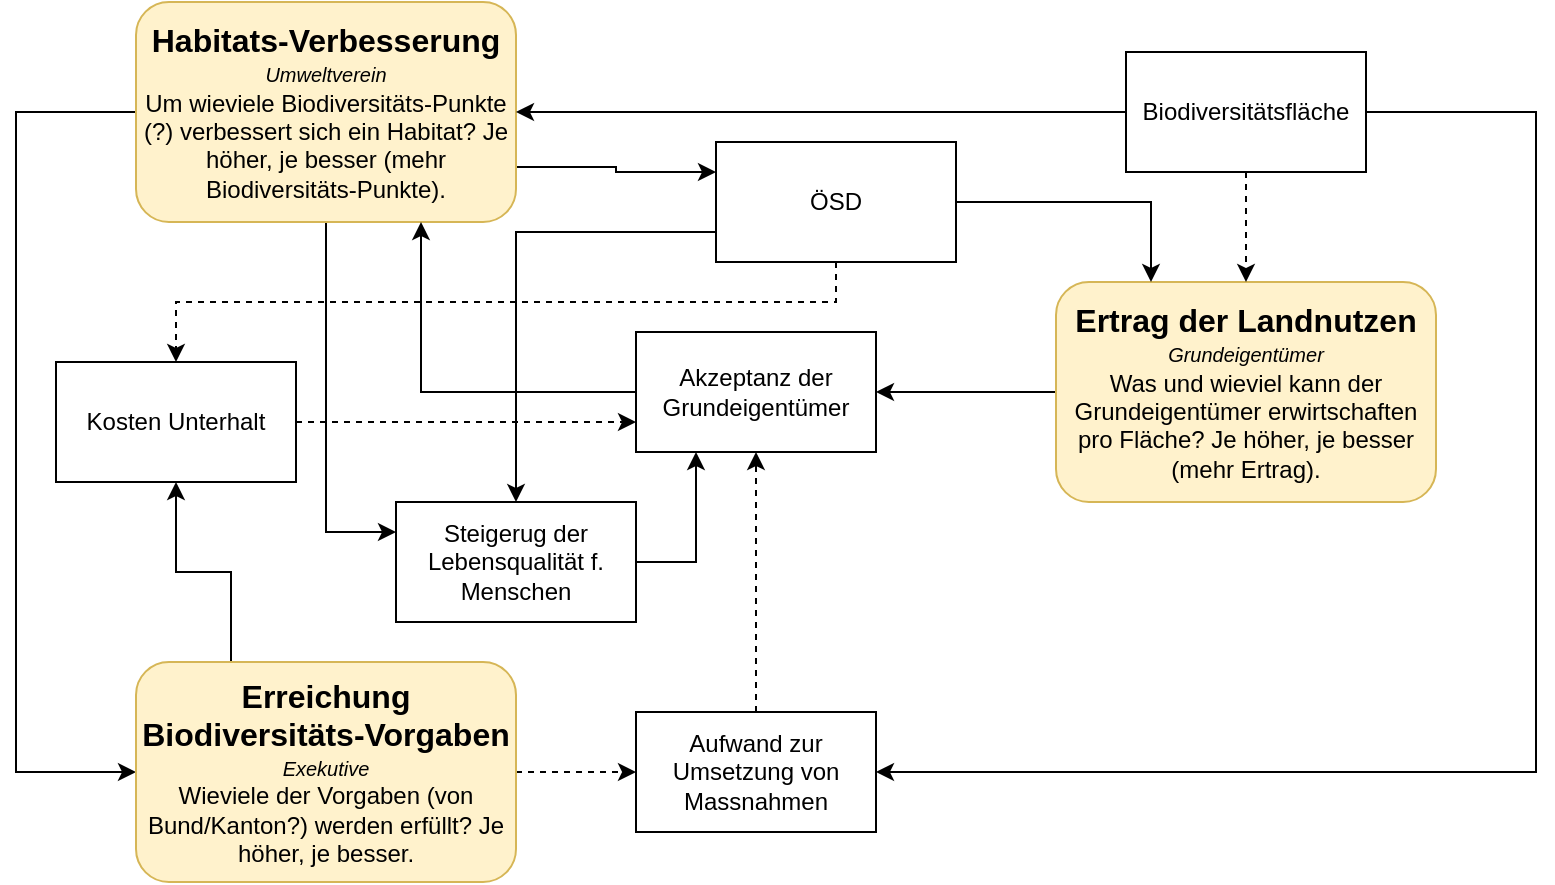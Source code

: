 <mxfile version="26.2.3">
  <diagram name="Page-1" id="kgKYdRAnwixixqKFMqlb">
    <mxGraphModel dx="788" dy="519" grid="1" gridSize="10" guides="1" tooltips="1" connect="1" arrows="1" fold="1" page="1" pageScale="1" pageWidth="850" pageHeight="1100" math="0" shadow="0">
      <root>
        <mxCell id="0" />
        <mxCell id="1" parent="0" />
        <mxCell id="MrkeKGCuMLqLnaOiC5iF-7" style="edgeStyle=orthogonalEdgeStyle;rounded=0;orthogonalLoop=1;jettySize=auto;html=1;entryX=1;entryY=0.5;entryDx=0;entryDy=0;" edge="1" parent="1" source="sEUJc0V9VYMRzwjmS536-1" target="MrkeKGCuMLqLnaOiC5iF-5">
          <mxGeometry relative="1" as="geometry" />
        </mxCell>
        <mxCell id="sEUJc0V9VYMRzwjmS536-1" value="&lt;b&gt;&lt;font style=&quot;font-size: 16px;&quot;&gt;Ertrag der Landnutzen&lt;/font&gt;&lt;/b&gt;&lt;div&gt;&lt;font size=&quot;1&quot;&gt;&lt;i&gt;Grundeigentümer&lt;/i&gt;&lt;/font&gt;&lt;br&gt;&lt;div&gt;Was und wieviel kann der Grundeigentümer erwirtschaften pro Fläche? Je höher, je besser (mehr Ertrag).&lt;/div&gt;&lt;/div&gt;" style="rounded=1;whiteSpace=wrap;html=1;fillColor=#fff2cc;strokeColor=#d6b656;" parent="1" vertex="1">
          <mxGeometry x="560" y="210" width="190" height="110" as="geometry" />
        </mxCell>
        <mxCell id="nLU-GLhrh0NxpJ9PCiuH-1" style="edgeStyle=orthogonalEdgeStyle;rounded=0;orthogonalLoop=1;jettySize=auto;html=1;entryX=0;entryY=0.5;entryDx=0;entryDy=0;" parent="1" source="sEUJc0V9VYMRzwjmS536-2" target="sEUJc0V9VYMRzwjmS536-3" edge="1">
          <mxGeometry relative="1" as="geometry">
            <Array as="points">
              <mxPoint x="40" y="125" />
              <mxPoint x="40" y="455" />
            </Array>
          </mxGeometry>
        </mxCell>
        <mxCell id="MrkeKGCuMLqLnaOiC5iF-15" style="edgeStyle=orthogonalEdgeStyle;rounded=0;orthogonalLoop=1;jettySize=auto;html=1;entryX=0;entryY=0.25;entryDx=0;entryDy=0;exitX=1;exitY=0.75;exitDx=0;exitDy=0;" edge="1" parent="1" source="sEUJc0V9VYMRzwjmS536-2" target="MrkeKGCuMLqLnaOiC5iF-12">
          <mxGeometry relative="1" as="geometry" />
        </mxCell>
        <mxCell id="MrkeKGCuMLqLnaOiC5iF-21" style="edgeStyle=orthogonalEdgeStyle;rounded=0;orthogonalLoop=1;jettySize=auto;html=1;entryX=0;entryY=0.25;entryDx=0;entryDy=0;" edge="1" parent="1" source="sEUJc0V9VYMRzwjmS536-2" target="MrkeKGCuMLqLnaOiC5iF-20">
          <mxGeometry relative="1" as="geometry">
            <Array as="points">
              <mxPoint x="195" y="335" />
            </Array>
          </mxGeometry>
        </mxCell>
        <mxCell id="sEUJc0V9VYMRzwjmS536-2" value="&lt;b&gt;&lt;font style=&quot;font-size: 16px;&quot;&gt;Habitats-Verbesserung&lt;/font&gt;&lt;/b&gt;&lt;div&gt;&lt;font size=&quot;1&quot;&gt;&lt;i&gt;Umweltverein&lt;/i&gt;&lt;/font&gt;&lt;br&gt;&lt;div&gt;Um wieviele Biodiversitäts-Punkte (?) verbessert sich ein Habitat? Je höher, je besser (mehr Biodiversitäts-Punkte).&lt;/div&gt;&lt;/div&gt;" style="rounded=1;whiteSpace=wrap;html=1;fillColor=#fff2cc;strokeColor=#d6b656;" parent="1" vertex="1">
          <mxGeometry x="100" y="70" width="190" height="110" as="geometry" />
        </mxCell>
        <mxCell id="MrkeKGCuMLqLnaOiC5iF-10" style="edgeStyle=orthogonalEdgeStyle;rounded=0;orthogonalLoop=1;jettySize=auto;html=1;entryX=0;entryY=0.5;entryDx=0;entryDy=0;dashed=1;" edge="1" parent="1" source="sEUJc0V9VYMRzwjmS536-3" target="MrkeKGCuMLqLnaOiC5iF-8">
          <mxGeometry relative="1" as="geometry" />
        </mxCell>
        <mxCell id="MrkeKGCuMLqLnaOiC5iF-17" style="edgeStyle=orthogonalEdgeStyle;rounded=0;orthogonalLoop=1;jettySize=auto;html=1;entryX=0.5;entryY=1;entryDx=0;entryDy=0;exitX=0.25;exitY=0;exitDx=0;exitDy=0;" edge="1" parent="1" source="sEUJc0V9VYMRzwjmS536-3" target="MrkeKGCuMLqLnaOiC5iF-16">
          <mxGeometry relative="1" as="geometry" />
        </mxCell>
        <mxCell id="sEUJc0V9VYMRzwjmS536-3" value="&lt;b&gt;&lt;font style=&quot;font-size: 16px;&quot;&gt;Erreichung Biodiversitäts-Vorgaben&lt;/font&gt;&lt;/b&gt;&lt;div&gt;&lt;font size=&quot;1&quot;&gt;&lt;i&gt;Exekutive&lt;/i&gt;&lt;/font&gt;&lt;br&gt;&lt;div&gt;Wieviele der Vorgaben (von Bund/Kanton?) werden erfüllt? Je höher, je besser.&lt;/div&gt;&lt;/div&gt;" style="rounded=1;whiteSpace=wrap;html=1;fillColor=#fff2cc;strokeColor=#d6b656;" parent="1" vertex="1">
          <mxGeometry x="100" y="400" width="190" height="110" as="geometry" />
        </mxCell>
        <mxCell id="MrkeKGCuMLqLnaOiC5iF-2" style="edgeStyle=orthogonalEdgeStyle;rounded=0;orthogonalLoop=1;jettySize=auto;html=1;entryX=1;entryY=0.5;entryDx=0;entryDy=0;" edge="1" parent="1" source="MrkeKGCuMLqLnaOiC5iF-1" target="sEUJc0V9VYMRzwjmS536-2">
          <mxGeometry relative="1" as="geometry" />
        </mxCell>
        <mxCell id="MrkeKGCuMLqLnaOiC5iF-3" style="edgeStyle=orthogonalEdgeStyle;rounded=0;orthogonalLoop=1;jettySize=auto;html=1;entryX=0.5;entryY=0;entryDx=0;entryDy=0;dashed=1;" edge="1" parent="1" source="MrkeKGCuMLqLnaOiC5iF-1" target="sEUJc0V9VYMRzwjmS536-1">
          <mxGeometry relative="1" as="geometry" />
        </mxCell>
        <mxCell id="MrkeKGCuMLqLnaOiC5iF-11" style="edgeStyle=orthogonalEdgeStyle;rounded=0;orthogonalLoop=1;jettySize=auto;html=1;entryX=1;entryY=0.5;entryDx=0;entryDy=0;exitX=1;exitY=0.5;exitDx=0;exitDy=0;" edge="1" parent="1" source="MrkeKGCuMLqLnaOiC5iF-1" target="MrkeKGCuMLqLnaOiC5iF-8">
          <mxGeometry relative="1" as="geometry">
            <Array as="points">
              <mxPoint x="800" y="125" />
              <mxPoint x="800" y="455" />
            </Array>
          </mxGeometry>
        </mxCell>
        <mxCell id="MrkeKGCuMLqLnaOiC5iF-1" value="Biodiversitätsfläche" style="rounded=0;whiteSpace=wrap;html=1;" vertex="1" parent="1">
          <mxGeometry x="595" y="95" width="120" height="60" as="geometry" />
        </mxCell>
        <mxCell id="MrkeKGCuMLqLnaOiC5iF-6" style="edgeStyle=orthogonalEdgeStyle;rounded=0;orthogonalLoop=1;jettySize=auto;html=1;entryX=0.75;entryY=1;entryDx=0;entryDy=0;" edge="1" parent="1" source="MrkeKGCuMLqLnaOiC5iF-5" target="sEUJc0V9VYMRzwjmS536-2">
          <mxGeometry relative="1" as="geometry">
            <mxPoint x="380" y="330" as="targetPoint" />
          </mxGeometry>
        </mxCell>
        <mxCell id="MrkeKGCuMLqLnaOiC5iF-5" value="Akzeptanz der Grundeigentümer" style="rounded=0;whiteSpace=wrap;html=1;" vertex="1" parent="1">
          <mxGeometry x="350" y="235" width="120" height="60" as="geometry" />
        </mxCell>
        <mxCell id="MrkeKGCuMLqLnaOiC5iF-9" style="edgeStyle=orthogonalEdgeStyle;rounded=0;orthogonalLoop=1;jettySize=auto;html=1;entryX=0.5;entryY=1;entryDx=0;entryDy=0;dashed=1;" edge="1" parent="1" source="MrkeKGCuMLqLnaOiC5iF-8" target="MrkeKGCuMLqLnaOiC5iF-5">
          <mxGeometry relative="1" as="geometry" />
        </mxCell>
        <mxCell id="MrkeKGCuMLqLnaOiC5iF-8" value="Aufwand zur Umsetzung von Massnahmen" style="rounded=0;whiteSpace=wrap;html=1;" vertex="1" parent="1">
          <mxGeometry x="350" y="425" width="120" height="60" as="geometry" />
        </mxCell>
        <mxCell id="MrkeKGCuMLqLnaOiC5iF-13" style="edgeStyle=orthogonalEdgeStyle;rounded=0;orthogonalLoop=1;jettySize=auto;html=1;entryX=0.25;entryY=0;entryDx=0;entryDy=0;" edge="1" parent="1" source="MrkeKGCuMLqLnaOiC5iF-12" target="sEUJc0V9VYMRzwjmS536-1">
          <mxGeometry relative="1" as="geometry" />
        </mxCell>
        <mxCell id="MrkeKGCuMLqLnaOiC5iF-19" style="edgeStyle=orthogonalEdgeStyle;rounded=0;orthogonalLoop=1;jettySize=auto;html=1;entryX=0.5;entryY=0;entryDx=0;entryDy=0;dashed=1;" edge="1" parent="1" source="MrkeKGCuMLqLnaOiC5iF-12" target="MrkeKGCuMLqLnaOiC5iF-16">
          <mxGeometry relative="1" as="geometry">
            <Array as="points">
              <mxPoint x="450" y="220" />
              <mxPoint x="120" y="220" />
            </Array>
          </mxGeometry>
        </mxCell>
        <mxCell id="MrkeKGCuMLqLnaOiC5iF-23" style="edgeStyle=orthogonalEdgeStyle;rounded=0;orthogonalLoop=1;jettySize=auto;html=1;entryX=0.5;entryY=0;entryDx=0;entryDy=0;exitX=0;exitY=0.75;exitDx=0;exitDy=0;" edge="1" parent="1" source="MrkeKGCuMLqLnaOiC5iF-12" target="MrkeKGCuMLqLnaOiC5iF-20">
          <mxGeometry relative="1" as="geometry" />
        </mxCell>
        <mxCell id="MrkeKGCuMLqLnaOiC5iF-12" value="ÖSD" style="rounded=0;whiteSpace=wrap;html=1;" vertex="1" parent="1">
          <mxGeometry x="390" y="140" width="120" height="60" as="geometry" />
        </mxCell>
        <mxCell id="MrkeKGCuMLqLnaOiC5iF-18" style="edgeStyle=orthogonalEdgeStyle;rounded=0;orthogonalLoop=1;jettySize=auto;html=1;entryX=0;entryY=0.75;entryDx=0;entryDy=0;dashed=1;" edge="1" parent="1" source="MrkeKGCuMLqLnaOiC5iF-16" target="MrkeKGCuMLqLnaOiC5iF-5">
          <mxGeometry relative="1" as="geometry" />
        </mxCell>
        <mxCell id="MrkeKGCuMLqLnaOiC5iF-16" value="Kosten Unterhalt" style="rounded=0;whiteSpace=wrap;html=1;" vertex="1" parent="1">
          <mxGeometry x="60" y="250" width="120" height="60" as="geometry" />
        </mxCell>
        <mxCell id="MrkeKGCuMLqLnaOiC5iF-22" style="edgeStyle=orthogonalEdgeStyle;rounded=0;orthogonalLoop=1;jettySize=auto;html=1;entryX=0.25;entryY=1;entryDx=0;entryDy=0;exitX=1;exitY=0.5;exitDx=0;exitDy=0;" edge="1" parent="1" source="MrkeKGCuMLqLnaOiC5iF-20" target="MrkeKGCuMLqLnaOiC5iF-5">
          <mxGeometry relative="1" as="geometry" />
        </mxCell>
        <mxCell id="MrkeKGCuMLqLnaOiC5iF-20" value="Steigerug der Lebensqualität f. Menschen" style="rounded=0;whiteSpace=wrap;html=1;" vertex="1" parent="1">
          <mxGeometry x="230" y="320" width="120" height="60" as="geometry" />
        </mxCell>
      </root>
    </mxGraphModel>
  </diagram>
</mxfile>
